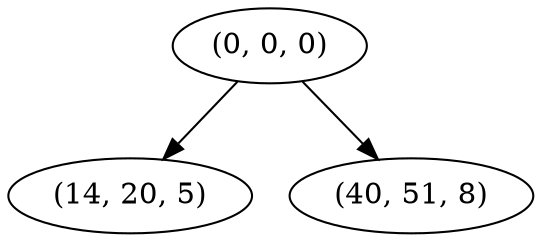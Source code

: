 digraph tree {
    "(0, 0, 0)";
    "(14, 20, 5)";
    "(40, 51, 8)";
    "(0, 0, 0)" -> "(14, 20, 5)";
    "(0, 0, 0)" -> "(40, 51, 8)";
}
